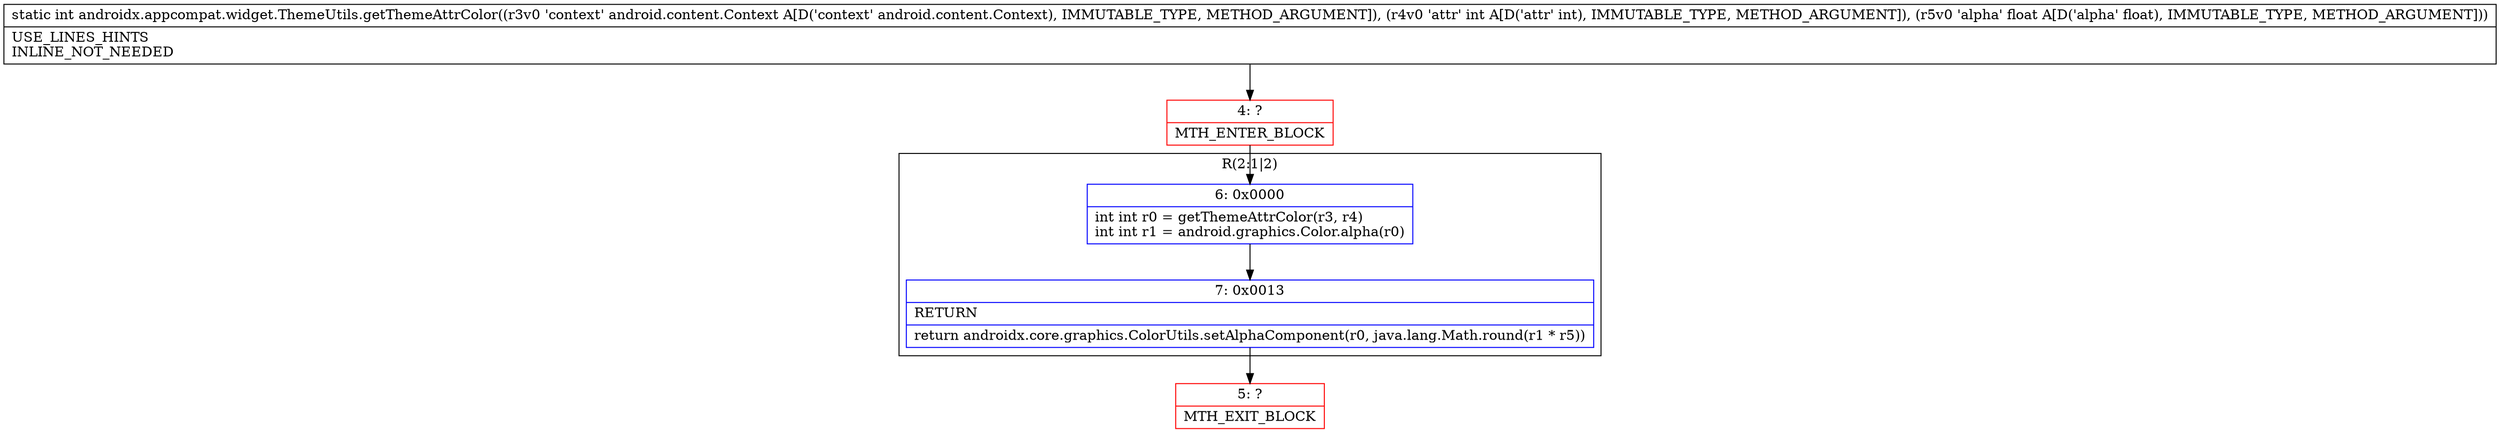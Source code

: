 digraph "CFG forandroidx.appcompat.widget.ThemeUtils.getThemeAttrColor(Landroid\/content\/Context;IF)I" {
subgraph cluster_Region_257085504 {
label = "R(2:1|2)";
node [shape=record,color=blue];
Node_6 [shape=record,label="{6\:\ 0x0000|int int r0 = getThemeAttrColor(r3, r4)\lint int r1 = android.graphics.Color.alpha(r0)\l}"];
Node_7 [shape=record,label="{7\:\ 0x0013|RETURN\l|return androidx.core.graphics.ColorUtils.setAlphaComponent(r0, java.lang.Math.round(r1 * r5))\l}"];
}
Node_4 [shape=record,color=red,label="{4\:\ ?|MTH_ENTER_BLOCK\l}"];
Node_5 [shape=record,color=red,label="{5\:\ ?|MTH_EXIT_BLOCK\l}"];
MethodNode[shape=record,label="{static int androidx.appcompat.widget.ThemeUtils.getThemeAttrColor((r3v0 'context' android.content.Context A[D('context' android.content.Context), IMMUTABLE_TYPE, METHOD_ARGUMENT]), (r4v0 'attr' int A[D('attr' int), IMMUTABLE_TYPE, METHOD_ARGUMENT]), (r5v0 'alpha' float A[D('alpha' float), IMMUTABLE_TYPE, METHOD_ARGUMENT]))  | USE_LINES_HINTS\lINLINE_NOT_NEEDED\l}"];
MethodNode -> Node_4;Node_6 -> Node_7;
Node_7 -> Node_5;
Node_4 -> Node_6;
}

